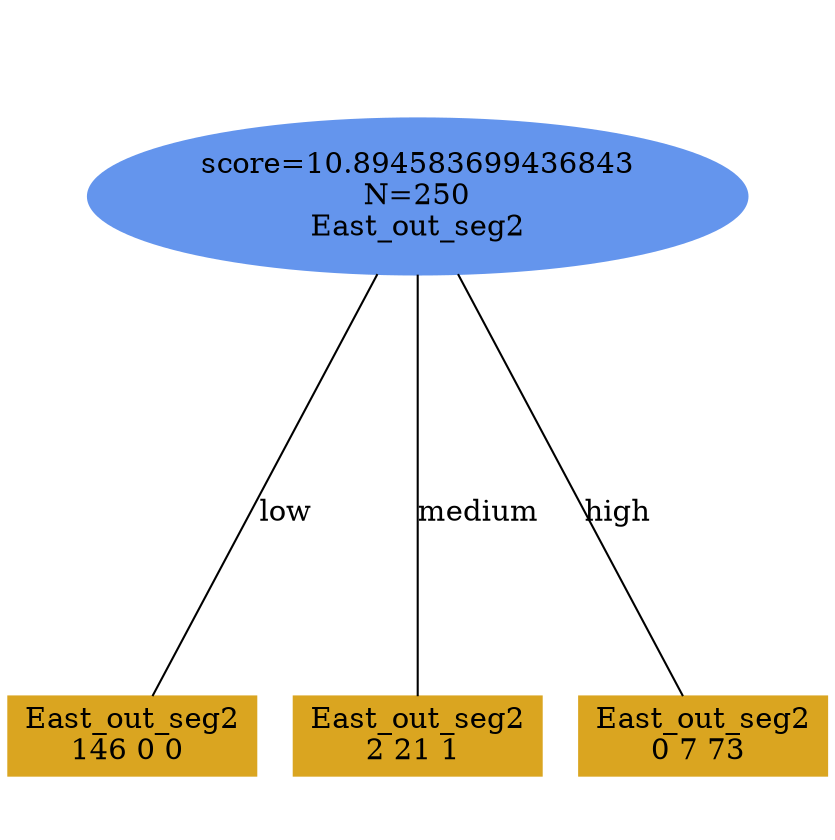 digraph "DD" {
size = "7.5,10"
ratio=1.0;
center = true;
edge [dir = none];
{ rank = same; node [shape=ellipse, style=filled, color=cornflowerblue];"4012" [label="score=10.894583699436843\nN=250\nEast_out_seg2"];}
{ rank = same; node [shape=box, style=filled, color=goldenrod];"4013" [label="East_out_seg2\n146 0 0 "];}
{ rank = same; node [shape=box, style=filled, color=goldenrod];"4014" [label="East_out_seg2\n2 21 1 "];}
{ rank = same; node [shape=box, style=filled, color=goldenrod];"4015" [label="East_out_seg2\n0 7 73 "];}
"4012" -> "4013" [label = "low"];
"4012" -> "4014" [label = "medium"];
"4012" -> "4015" [label = "high"];

}